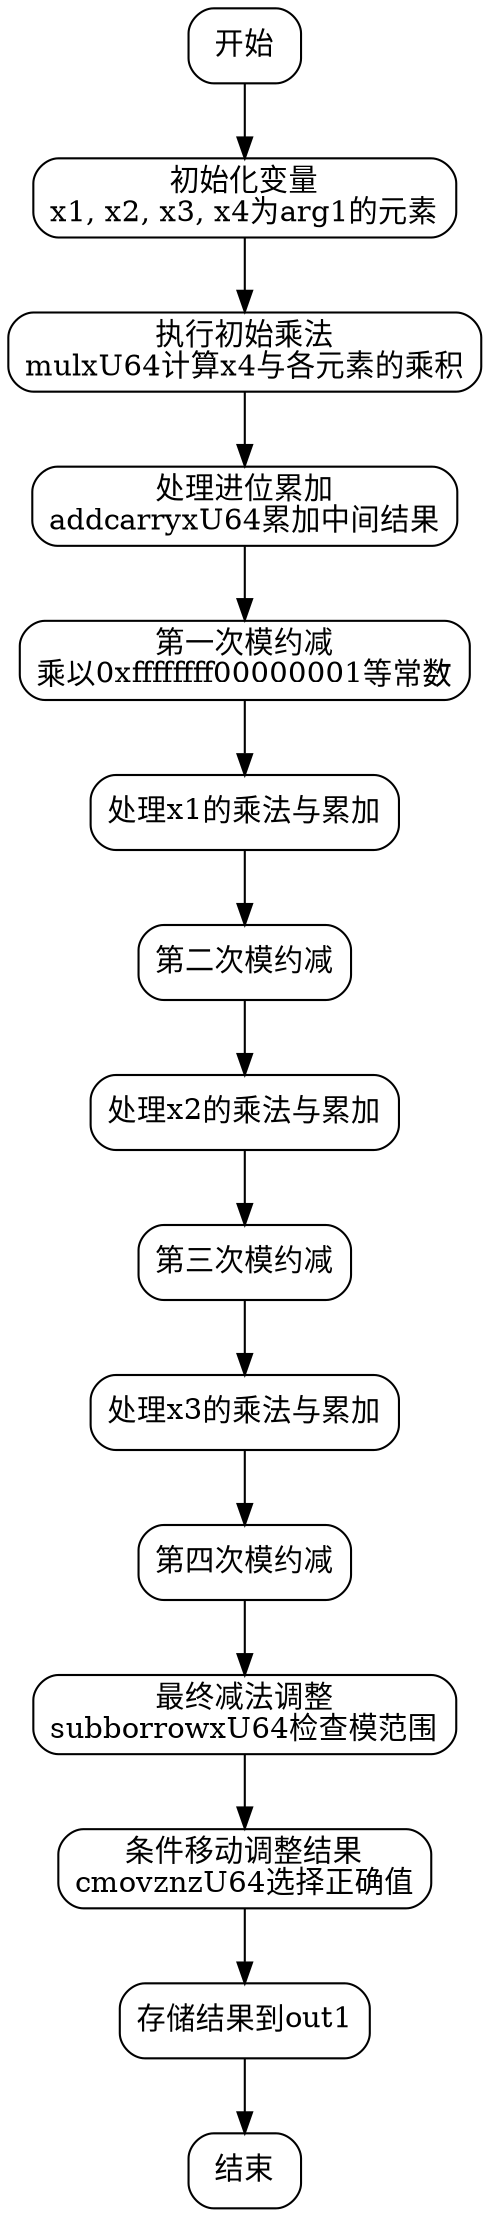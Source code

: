 
digraph square_flowchart {
    node [shape=rectangle, style=rounded];

    start [label="开始"];
    init_vars [label="初始化变量\nx1, x2, x3, x4为arg1的元素"];
    mul_initial [label="执行初始乘法\nmulxU64计算x4与各元素的乘积"];
    add_carries1 [label="处理进位累加\naddcarryxU64累加中间结果"];
    mod_reduction1 [label="第一次模约减\n乘以0xffffffff00000001等常数"];
    process_x1 [label="处理x1的乘法与累加"];
    mod_reduction2 [label="第二次模约减"];
    process_x2 [label="处理x2的乘法与累加"];
    mod_reduction3 [label="第三次模约减"];
    process_x3 [label="处理x3的乘法与累加"];
    mod_reduction4 [label="第四次模约减"];
    final_sub [label="最终减法调整\nsubborrowxU64检查模范围"];
    cmov_adj [label="条件移动调整结果\ncmovznzU64选择正确值"];
    store_result [label="存储结果到out1"];
    end [label="结束"];

    start -> init_vars;
    init_vars -> mul_initial;
    mul_initial -> add_carries1;
    add_carries1 -> mod_reduction1;
    mod_reduction1 -> process_x1;
    process_x1 -> mod_reduction2;
    mod_reduction2 -> process_x2;
    process_x2 -> mod_reduction3;
    mod_reduction3 -> process_x3;
    process_x3 -> mod_reduction4;
    mod_reduction4 -> final_sub;
    final_sub -> cmov_adj;
    cmov_adj -> store_result;
    store_result -> end;
}

